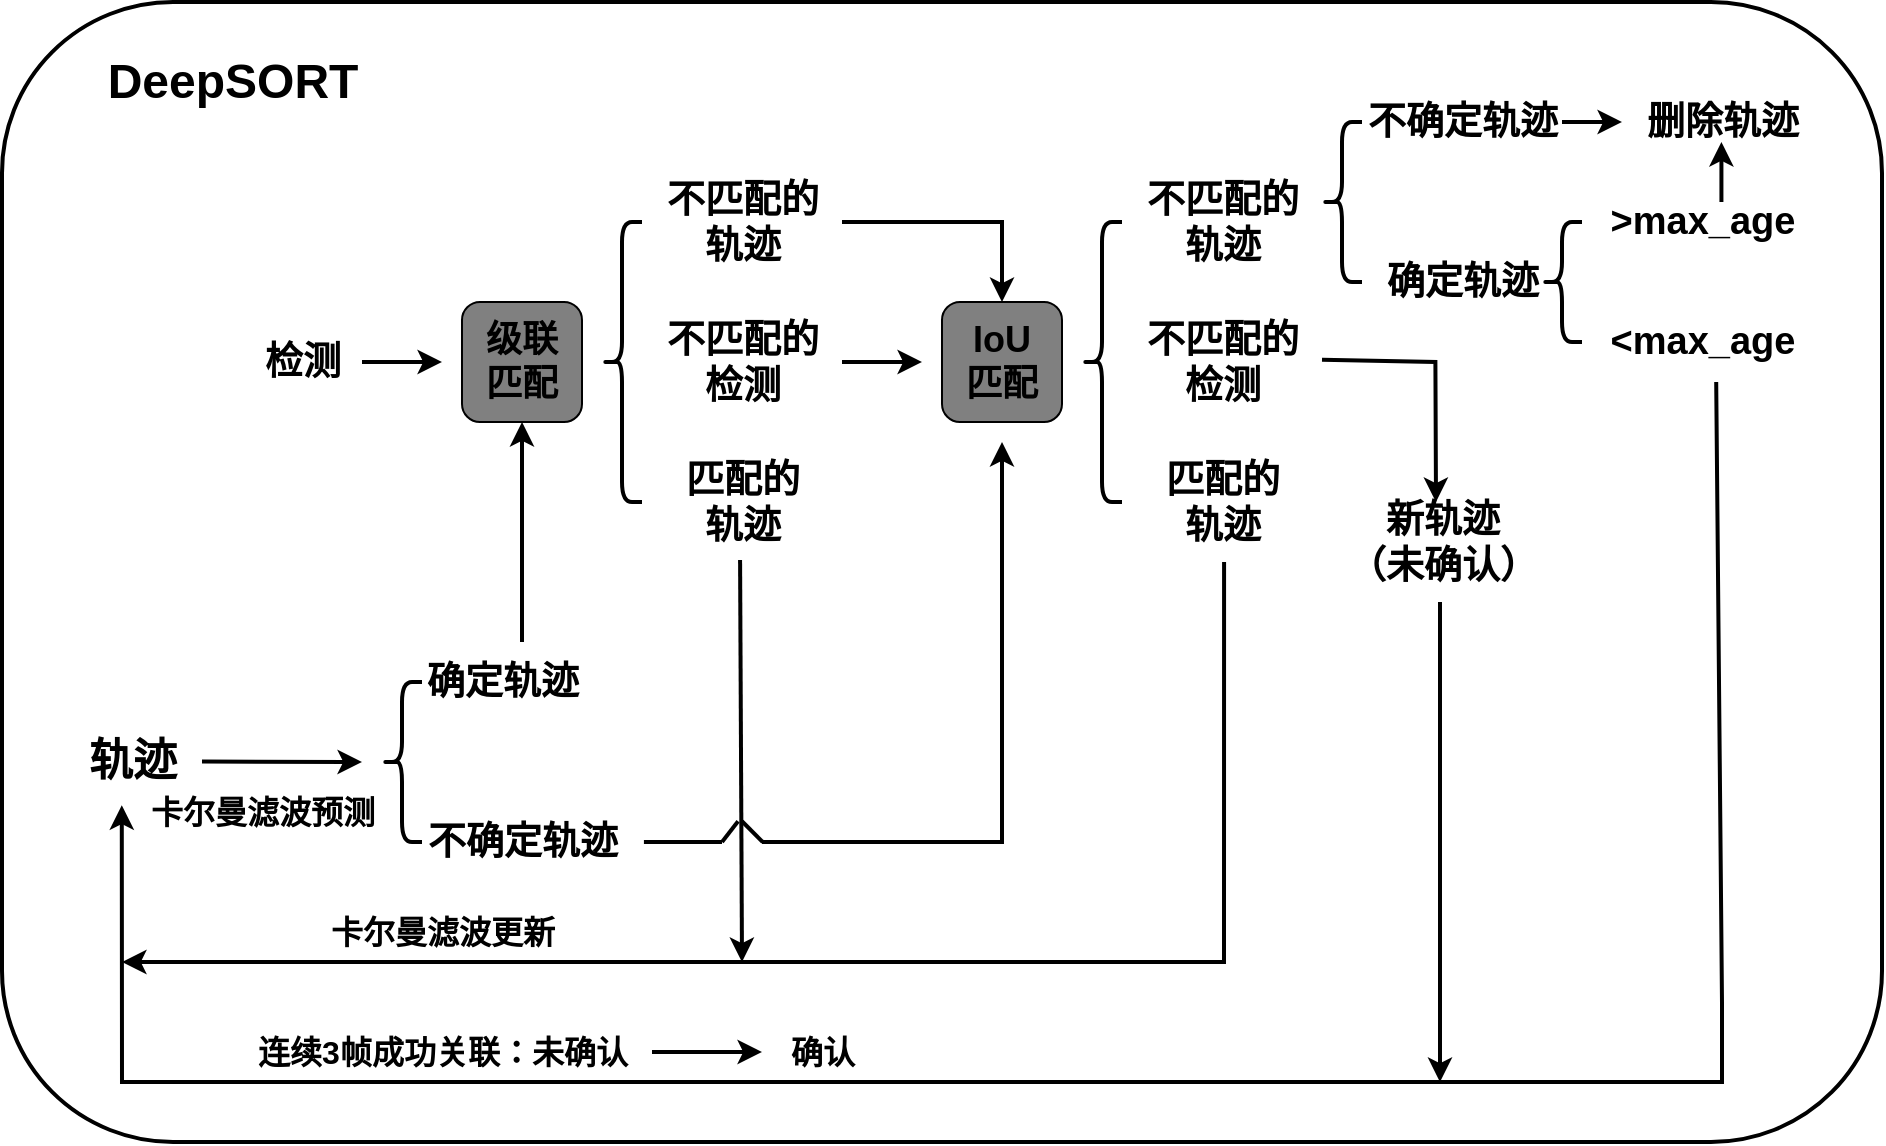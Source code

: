 <mxfile version="24.4.15" type="github">
  <diagram name="第 1 页" id="ITWIo_u-HHc1LJ7dlfES">
    <mxGraphModel dx="1687" dy="878" grid="1" gridSize="10" guides="1" tooltips="1" connect="1" arrows="1" fold="1" page="1" pageScale="1" pageWidth="1169" pageHeight="827" math="0" shadow="0">
      <root>
        <mxCell id="0" />
        <mxCell id="1" parent="0" />
        <mxCell id="4YhgyFg8eTZRHg2VJ8IA-1" value="&lt;font size=&quot;1&quot; style=&quot;&quot;&gt;&lt;b style=&quot;font-size: 19px;&quot;&gt;检测&lt;/b&gt;&lt;/font&gt;" style="text;html=1;align=center;verticalAlign=middle;resizable=0;points=[];autosize=1;strokeColor=none;fillColor=none;" parent="1" vertex="1">
          <mxGeometry x="140" y="220" width="60" height="40" as="geometry" />
        </mxCell>
        <mxCell id="4YhgyFg8eTZRHg2VJ8IA-3" value="" style="endArrow=classic;html=1;rounded=0;strokeWidth=2;" parent="1" edge="1">
          <mxGeometry width="50" height="50" relative="1" as="geometry">
            <mxPoint x="200" y="240" as="sourcePoint" />
            <mxPoint x="240" y="240" as="targetPoint" />
          </mxGeometry>
        </mxCell>
        <mxCell id="4YhgyFg8eTZRHg2VJ8IA-5" value="&lt;font style=&quot;font-size: 18px;&quot;&gt;&lt;b&gt;级联&lt;/b&gt;&lt;/font&gt;&lt;div&gt;&lt;font style=&quot;font-size: 18px;&quot;&gt;&lt;b&gt;匹配&lt;/b&gt;&lt;/font&gt;&lt;/div&gt;" style="rounded=1;whiteSpace=wrap;html=1;fillColor=#808080;" parent="1" vertex="1">
          <mxGeometry x="250" y="210" width="60" height="60" as="geometry" />
        </mxCell>
        <mxCell id="4YhgyFg8eTZRHg2VJ8IA-6" value="" style="shape=curlyBracket;whiteSpace=wrap;html=1;rounded=1;labelPosition=left;verticalLabelPosition=middle;align=right;verticalAlign=middle;strokeWidth=2;" parent="1" vertex="1">
          <mxGeometry x="320" y="170" width="20" height="140" as="geometry" />
        </mxCell>
        <mxCell id="4YhgyFg8eTZRHg2VJ8IA-7" value="&lt;span style=&quot;font-size: 19px;&quot;&gt;&lt;b&gt;不匹配的&lt;/b&gt;&lt;/span&gt;&lt;div&gt;&lt;span style=&quot;font-size: 19px;&quot;&gt;&lt;b&gt;轨迹&lt;/b&gt;&lt;/span&gt;&lt;/div&gt;" style="text;html=1;align=center;verticalAlign=middle;resizable=0;points=[];autosize=1;strokeColor=none;fillColor=none;" parent="1" vertex="1">
          <mxGeometry x="340" y="140" width="100" height="60" as="geometry" />
        </mxCell>
        <mxCell id="4YhgyFg8eTZRHg2VJ8IA-8" value="&lt;span style=&quot;font-size: 19px;&quot;&gt;&lt;b&gt;不匹配的&lt;/b&gt;&lt;/span&gt;&lt;div&gt;&lt;span style=&quot;font-size: 19px;&quot;&gt;&lt;b&gt;检测&lt;/b&gt;&lt;/span&gt;&lt;/div&gt;" style="text;html=1;align=center;verticalAlign=middle;resizable=0;points=[];autosize=1;strokeColor=none;fillColor=none;" parent="1" vertex="1">
          <mxGeometry x="340" y="210" width="100" height="60" as="geometry" />
        </mxCell>
        <mxCell id="4YhgyFg8eTZRHg2VJ8IA-9" value="&lt;span style=&quot;font-size: 19px;&quot;&gt;&lt;b&gt;匹配的&lt;/b&gt;&lt;/span&gt;&lt;div&gt;&lt;span style=&quot;font-size: 19px;&quot;&gt;&lt;b&gt;轨迹&lt;/b&gt;&lt;/span&gt;&lt;/div&gt;" style="text;html=1;align=center;verticalAlign=middle;resizable=0;points=[];autosize=1;strokeColor=none;fillColor=none;" parent="1" vertex="1">
          <mxGeometry x="350" y="280" width="80" height="60" as="geometry" />
        </mxCell>
        <mxCell id="4YhgyFg8eTZRHg2VJ8IA-10" value="" style="endArrow=classic;html=1;rounded=0;strokeWidth=2;" parent="1" edge="1">
          <mxGeometry width="50" height="50" relative="1" as="geometry">
            <mxPoint x="440" y="240" as="sourcePoint" />
            <mxPoint x="480" y="240" as="targetPoint" />
          </mxGeometry>
        </mxCell>
        <mxCell id="4YhgyFg8eTZRHg2VJ8IA-11" value="&lt;span style=&quot;font-size: 18px;&quot;&gt;&lt;b&gt;IoU&lt;/b&gt;&lt;/span&gt;&lt;br&gt;&lt;div&gt;&lt;font style=&quot;font-size: 18px;&quot;&gt;&lt;b&gt;匹配&lt;/b&gt;&lt;/font&gt;&lt;/div&gt;" style="rounded=1;whiteSpace=wrap;html=1;fillColor=#808080;" parent="1" vertex="1">
          <mxGeometry x="490" y="210" width="60" height="60" as="geometry" />
        </mxCell>
        <mxCell id="4YhgyFg8eTZRHg2VJ8IA-12" value="" style="endArrow=classic;html=1;rounded=0;entryX=0.5;entryY=0;entryDx=0;entryDy=0;strokeWidth=2;" parent="1" target="4YhgyFg8eTZRHg2VJ8IA-11" edge="1">
          <mxGeometry width="50" height="50" relative="1" as="geometry">
            <mxPoint x="440" y="170" as="sourcePoint" />
            <mxPoint x="490" y="120" as="targetPoint" />
            <Array as="points">
              <mxPoint x="520" y="170" />
            </Array>
          </mxGeometry>
        </mxCell>
        <mxCell id="4YhgyFg8eTZRHg2VJ8IA-17" value="" style="shape=curlyBracket;whiteSpace=wrap;html=1;rounded=1;labelPosition=left;verticalLabelPosition=middle;align=right;verticalAlign=middle;strokeWidth=2;" parent="1" vertex="1">
          <mxGeometry x="560" y="170" width="20" height="140" as="geometry" />
        </mxCell>
        <mxCell id="4YhgyFg8eTZRHg2VJ8IA-18" value="&lt;span style=&quot;font-size: 19px;&quot;&gt;&lt;b&gt;不匹配的&lt;/b&gt;&lt;/span&gt;&lt;div&gt;&lt;span style=&quot;font-size: 19px;&quot;&gt;&lt;b&gt;轨迹&lt;/b&gt;&lt;/span&gt;&lt;/div&gt;" style="text;html=1;align=center;verticalAlign=middle;resizable=0;points=[];autosize=1;strokeColor=none;fillColor=none;" parent="1" vertex="1">
          <mxGeometry x="580" y="140" width="100" height="60" as="geometry" />
        </mxCell>
        <mxCell id="4YhgyFg8eTZRHg2VJ8IA-19" value="&lt;span style=&quot;font-size: 19px;&quot;&gt;&lt;b&gt;不匹配的&lt;/b&gt;&lt;/span&gt;&lt;div&gt;&lt;span style=&quot;font-size: 19px;&quot;&gt;&lt;b&gt;检测&lt;/b&gt;&lt;/span&gt;&lt;/div&gt;" style="text;html=1;align=center;verticalAlign=middle;resizable=0;points=[];autosize=1;strokeColor=none;fillColor=none;" parent="1" vertex="1">
          <mxGeometry x="580" y="210" width="100" height="60" as="geometry" />
        </mxCell>
        <mxCell id="4YhgyFg8eTZRHg2VJ8IA-20" value="&lt;span style=&quot;font-size: 19px;&quot;&gt;&lt;b&gt;匹配的&lt;/b&gt;&lt;/span&gt;&lt;div&gt;&lt;span style=&quot;font-size: 19px;&quot;&gt;&lt;b&gt;轨迹&lt;/b&gt;&lt;/span&gt;&lt;/div&gt;" style="text;html=1;align=center;verticalAlign=middle;resizable=0;points=[];autosize=1;strokeColor=none;fillColor=none;" parent="1" vertex="1">
          <mxGeometry x="590" y="280" width="80" height="60" as="geometry" />
        </mxCell>
        <mxCell id="4YhgyFg8eTZRHg2VJ8IA-21" value="" style="shape=curlyBracket;whiteSpace=wrap;html=1;rounded=1;labelPosition=left;verticalLabelPosition=middle;align=right;verticalAlign=middle;strokeWidth=2;" parent="1" vertex="1">
          <mxGeometry x="680" y="120" width="20" height="80" as="geometry" />
        </mxCell>
        <mxCell id="4YhgyFg8eTZRHg2VJ8IA-22" value="&lt;span style=&quot;font-size: 19px;&quot;&gt;&lt;b&gt;不确定轨迹&lt;/b&gt;&lt;/span&gt;" style="text;html=1;align=center;verticalAlign=middle;resizable=0;points=[];autosize=1;strokeColor=none;fillColor=none;" parent="1" vertex="1">
          <mxGeometry x="690" y="100" width="120" height="40" as="geometry" />
        </mxCell>
        <mxCell id="4YhgyFg8eTZRHg2VJ8IA-23" value="&lt;span style=&quot;font-size: 19px;&quot;&gt;&lt;b&gt;确定轨迹&lt;/b&gt;&lt;/span&gt;" style="text;html=1;align=center;verticalAlign=middle;resizable=0;points=[];autosize=1;strokeColor=none;fillColor=none;" parent="1" vertex="1">
          <mxGeometry x="700" y="180" width="100" height="40" as="geometry" />
        </mxCell>
        <mxCell id="4YhgyFg8eTZRHg2VJ8IA-24" value="" style="endArrow=classic;html=1;rounded=0;strokeWidth=2;" parent="1" edge="1">
          <mxGeometry width="50" height="50" relative="1" as="geometry">
            <mxPoint x="800" y="120" as="sourcePoint" />
            <mxPoint x="830" y="120" as="targetPoint" />
          </mxGeometry>
        </mxCell>
        <mxCell id="4YhgyFg8eTZRHg2VJ8IA-25" value="&lt;span style=&quot;font-size: 19px;&quot;&gt;&lt;b&gt;删除轨迹&lt;/b&gt;&lt;/span&gt;" style="text;html=1;align=center;verticalAlign=middle;resizable=0;points=[];autosize=1;strokeColor=none;fillColor=none;" parent="1" vertex="1">
          <mxGeometry x="830" y="100" width="100" height="40" as="geometry" />
        </mxCell>
        <mxCell id="4YhgyFg8eTZRHg2VJ8IA-26" value="" style="shape=curlyBracket;whiteSpace=wrap;html=1;rounded=1;labelPosition=left;verticalLabelPosition=middle;align=right;verticalAlign=middle;strokeWidth=2;" parent="1" vertex="1">
          <mxGeometry x="790" y="170" width="20" height="60" as="geometry" />
        </mxCell>
        <mxCell id="4YhgyFg8eTZRHg2VJ8IA-27" value="&lt;span style=&quot;font-size: 19px;&quot;&gt;&lt;b&gt;&amp;gt;max_age&lt;/b&gt;&lt;/span&gt;" style="text;html=1;align=center;verticalAlign=middle;resizable=0;points=[];autosize=1;strokeColor=none;fillColor=none;" parent="1" vertex="1">
          <mxGeometry x="810" y="150" width="120" height="40" as="geometry" />
        </mxCell>
        <mxCell id="4YhgyFg8eTZRHg2VJ8IA-28" value="&lt;span style=&quot;font-size: 19px;&quot;&gt;&lt;b&gt;&amp;lt;max_age&lt;/b&gt;&lt;/span&gt;" style="text;html=1;align=center;verticalAlign=middle;resizable=0;points=[];autosize=1;strokeColor=none;fillColor=none;" parent="1" vertex="1">
          <mxGeometry x="810" y="210" width="120" height="40" as="geometry" />
        </mxCell>
        <mxCell id="4YhgyFg8eTZRHg2VJ8IA-29" value="" style="endArrow=classic;html=1;rounded=0;strokeWidth=2;" parent="1" edge="1">
          <mxGeometry width="50" height="50" relative="1" as="geometry">
            <mxPoint x="879.71" y="160" as="sourcePoint" />
            <mxPoint x="879.71" y="130" as="targetPoint" />
          </mxGeometry>
        </mxCell>
        <mxCell id="4YhgyFg8eTZRHg2VJ8IA-30" value="" style="endArrow=classic;html=1;rounded=0;exitX=1.033;exitY=0.481;exitDx=0;exitDy=0;exitPerimeter=0;strokeWidth=2;" parent="1" edge="1">
          <mxGeometry width="50" height="50" relative="1" as="geometry">
            <mxPoint x="680.0" y="238.86" as="sourcePoint" />
            <mxPoint x="737" y="310" as="targetPoint" />
            <Array as="points">
              <mxPoint x="736.7" y="240" />
            </Array>
          </mxGeometry>
        </mxCell>
        <mxCell id="4YhgyFg8eTZRHg2VJ8IA-32" value="&lt;span style=&quot;font-size: 19px;&quot;&gt;&lt;b&gt;新轨迹&lt;/b&gt;&lt;/span&gt;&lt;div&gt;&lt;span style=&quot;font-size: 19px;&quot;&gt;&lt;b&gt;（未确认）&lt;/b&gt;&lt;/span&gt;&lt;/div&gt;" style="text;html=1;align=center;verticalAlign=middle;resizable=0;points=[];autosize=1;strokeColor=none;fillColor=none;" parent="1" vertex="1">
          <mxGeometry x="680" y="300" width="120" height="60" as="geometry" />
        </mxCell>
        <mxCell id="4YhgyFg8eTZRHg2VJ8IA-33" value="" style="endArrow=classic;html=1;rounded=0;exitX=0.535;exitY=1.096;exitDx=0;exitDy=0;exitPerimeter=0;strokeWidth=2;entryX=0.427;entryY=1.041;entryDx=0;entryDy=0;entryPerimeter=0;" parent="1" edge="1" target="4YhgyFg8eTZRHg2VJ8IA-38">
          <mxGeometry width="50" height="50" relative="1" as="geometry">
            <mxPoint x="877.1" y="250.0" as="sourcePoint" />
            <mxPoint x="80" y="470" as="targetPoint" />
            <Array as="points">
              <mxPoint x="880" y="560" />
              <mxPoint x="880" y="600" />
              <mxPoint x="80" y="600" />
            </Array>
          </mxGeometry>
        </mxCell>
        <mxCell id="4YhgyFg8eTZRHg2VJ8IA-35" value="" style="endArrow=classic;html=1;rounded=0;exitX=0.513;exitY=1;exitDx=0;exitDy=0;exitPerimeter=0;strokeWidth=2;" parent="1" source="4YhgyFg8eTZRHg2VJ8IA-20" edge="1">
          <mxGeometry width="50" height="50" relative="1" as="geometry">
            <mxPoint x="540" y="470" as="sourcePoint" />
            <mxPoint x="80" y="540" as="targetPoint" />
            <Array as="points">
              <mxPoint x="631" y="540" />
            </Array>
          </mxGeometry>
        </mxCell>
        <mxCell id="4YhgyFg8eTZRHg2VJ8IA-36" value="" style="endArrow=classic;html=1;rounded=0;strokeWidth=2;" parent="1" edge="1">
          <mxGeometry width="50" height="50" relative="1" as="geometry">
            <mxPoint x="739" y="360" as="sourcePoint" />
            <mxPoint x="739" y="600" as="targetPoint" />
          </mxGeometry>
        </mxCell>
        <mxCell id="4YhgyFg8eTZRHg2VJ8IA-37" value="&lt;font style=&quot;font-size: 16px;&quot;&gt;&lt;b&gt;卡尔曼滤波更新&lt;/b&gt;&lt;/font&gt;" style="text;html=1;align=center;verticalAlign=middle;resizable=0;points=[];autosize=1;strokeColor=none;fillColor=none;rotation=0;" parent="1" vertex="1">
          <mxGeometry x="170" y="510" width="140" height="30" as="geometry" />
        </mxCell>
        <mxCell id="4YhgyFg8eTZRHg2VJ8IA-38" value="&lt;b style=&quot;&quot;&gt;&lt;font style=&quot;font-size: 22px;&quot;&gt;轨迹&lt;/font&gt;&lt;/b&gt;" style="text;html=1;align=center;verticalAlign=middle;resizable=0;points=[];autosize=1;strokeColor=none;fillColor=none;" parent="1" vertex="1">
          <mxGeometry x="50" y="420" width="70" height="40" as="geometry" />
        </mxCell>
        <mxCell id="4YhgyFg8eTZRHg2VJ8IA-39" value="" style="endArrow=classic;html=1;rounded=0;exitX=0.488;exitY=0.983;exitDx=0;exitDy=0;exitPerimeter=0;strokeWidth=2;" parent="1" source="4YhgyFg8eTZRHg2VJ8IA-9" edge="1">
          <mxGeometry width="50" height="50" relative="1" as="geometry">
            <mxPoint x="430" y="420" as="sourcePoint" />
            <mxPoint x="390" y="540" as="targetPoint" />
          </mxGeometry>
        </mxCell>
        <mxCell id="4YhgyFg8eTZRHg2VJ8IA-40" value="" style="shape=curlyBracket;whiteSpace=wrap;html=1;rounded=1;labelPosition=left;verticalLabelPosition=middle;align=right;verticalAlign=middle;strokeWidth=2;" parent="1" vertex="1">
          <mxGeometry x="210" y="400" width="20" height="80" as="geometry" />
        </mxCell>
        <mxCell id="4YhgyFg8eTZRHg2VJ8IA-41" value="&lt;span style=&quot;font-size: 19px;&quot;&gt;&lt;b&gt;确定轨迹&lt;/b&gt;&lt;/span&gt;" style="text;html=1;align=center;verticalAlign=middle;resizable=0;points=[];autosize=1;strokeColor=none;fillColor=none;" parent="1" vertex="1">
          <mxGeometry x="220" y="380" width="100" height="40" as="geometry" />
        </mxCell>
        <mxCell id="4YhgyFg8eTZRHg2VJ8IA-42" value="&lt;span style=&quot;font-size: 19px;&quot;&gt;&lt;b&gt;不确定轨迹&lt;/b&gt;&lt;/span&gt;" style="text;html=1;align=center;verticalAlign=middle;resizable=0;points=[];autosize=1;strokeColor=none;fillColor=none;" parent="1" vertex="1">
          <mxGeometry x="220" y="460" width="120" height="40" as="geometry" />
        </mxCell>
        <mxCell id="4YhgyFg8eTZRHg2VJ8IA-46" value="" style="endArrow=classic;html=1;rounded=0;strokeWidth=2;" parent="1" edge="1">
          <mxGeometry width="50" height="50" relative="1" as="geometry">
            <mxPoint x="120" y="439.76" as="sourcePoint" />
            <mxPoint x="200" y="440" as="targetPoint" />
          </mxGeometry>
        </mxCell>
        <mxCell id="4YhgyFg8eTZRHg2VJ8IA-47" value="&lt;font style=&quot;font-size: 16px;&quot;&gt;&lt;b&gt;卡尔曼滤波预测&lt;/b&gt;&lt;/font&gt;" style="text;html=1;align=center;verticalAlign=middle;resizable=0;points=[];autosize=1;strokeColor=none;fillColor=none;rotation=0;" parent="1" vertex="1">
          <mxGeometry x="80" y="450" width="140" height="30" as="geometry" />
        </mxCell>
        <mxCell id="4YhgyFg8eTZRHg2VJ8IA-48" value="" style="endArrow=classic;html=1;rounded=0;strokeWidth=2;" parent="1" edge="1">
          <mxGeometry width="50" height="50" relative="1" as="geometry">
            <mxPoint x="280" y="380" as="sourcePoint" />
            <mxPoint x="280" y="270" as="targetPoint" />
          </mxGeometry>
        </mxCell>
        <mxCell id="4YhgyFg8eTZRHg2VJ8IA-49" value="" style="endArrow=classic;html=1;rounded=0;strokeWidth=2;" parent="1" edge="1">
          <mxGeometry width="50" height="50" relative="1" as="geometry">
            <mxPoint x="400" y="480" as="sourcePoint" />
            <mxPoint x="520" y="280" as="targetPoint" />
            <Array as="points">
              <mxPoint x="520" y="480" />
            </Array>
          </mxGeometry>
        </mxCell>
        <mxCell id="4YhgyFg8eTZRHg2VJ8IA-51" value="" style="endArrow=none;html=1;rounded=0;exitX=0.074;exitY=1.013;exitDx=0;exitDy=0;exitPerimeter=0;strokeWidth=2;" parent="1" edge="1">
          <mxGeometry width="50" height="50" relative="1" as="geometry">
            <mxPoint x="400.36" y="480" as="sourcePoint" />
            <mxPoint x="390" y="469.61" as="targetPoint" />
          </mxGeometry>
        </mxCell>
        <mxCell id="4YhgyFg8eTZRHg2VJ8IA-52" value="" style="endArrow=none;html=1;rounded=0;strokeWidth=2;entryX=-0.014;entryY=0.653;entryDx=0;entryDy=0;entryPerimeter=0;" parent="1" edge="1">
          <mxGeometry width="50" height="50" relative="1" as="geometry">
            <mxPoint x="380" y="480" as="sourcePoint" />
            <mxPoint x="388.04" y="469.59" as="targetPoint" />
          </mxGeometry>
        </mxCell>
        <mxCell id="4YhgyFg8eTZRHg2VJ8IA-53" value="" style="endArrow=none;html=1;rounded=0;exitX=1.008;exitY=0.5;exitDx=0;exitDy=0;exitPerimeter=0;strokeWidth=2;" parent="1" source="4YhgyFg8eTZRHg2VJ8IA-42" edge="1">
          <mxGeometry width="50" height="50" relative="1" as="geometry">
            <mxPoint x="330" y="530" as="sourcePoint" />
            <mxPoint x="380" y="480" as="targetPoint" />
          </mxGeometry>
        </mxCell>
        <mxCell id="4YhgyFg8eTZRHg2VJ8IA-55" value="&lt;font size=&quot;1&quot; style=&quot;&quot;&gt;&lt;b style=&quot;font-size: 24px;&quot;&gt;DeepSORT&lt;/b&gt;&lt;/font&gt;" style="text;html=1;align=center;verticalAlign=middle;resizable=0;points=[];autosize=1;strokeColor=none;fillColor=none;" parent="1" vertex="1">
          <mxGeometry x="60" y="80" width="150" height="40" as="geometry" />
        </mxCell>
        <mxCell id="4YhgyFg8eTZRHg2VJ8IA-56" value="" style="rounded=1;whiteSpace=wrap;html=1;fillColor=none;strokeWidth=2;" parent="1" vertex="1">
          <mxGeometry x="20" y="60" width="940" height="570" as="geometry" />
        </mxCell>
        <mxCell id="KqWJ-i1ZlGHRyeltidBy-2" value="&lt;span style=&quot;font-size: 16px;&quot;&gt;&lt;b&gt;连续3帧成功关联：未确认&lt;/b&gt;&lt;/span&gt;" style="text;html=1;align=center;verticalAlign=middle;resizable=0;points=[];autosize=1;strokeColor=none;fillColor=none;rotation=0;" vertex="1" parent="1">
          <mxGeometry x="135" y="570" width="210" height="30" as="geometry" />
        </mxCell>
        <mxCell id="KqWJ-i1ZlGHRyeltidBy-3" value="&lt;span style=&quot;font-size: 16px;&quot;&gt;&lt;b&gt;确认&lt;/b&gt;&lt;/span&gt;" style="text;html=1;align=center;verticalAlign=middle;resizable=0;points=[];autosize=1;strokeColor=none;fillColor=none;rotation=0;" vertex="1" parent="1">
          <mxGeometry x="400" y="570" width="60" height="30" as="geometry" />
        </mxCell>
        <mxCell id="KqWJ-i1ZlGHRyeltidBy-4" value="" style="endArrow=classic;html=1;rounded=0;strokeWidth=2;" edge="1" parent="1" source="KqWJ-i1ZlGHRyeltidBy-2">
          <mxGeometry width="50" height="50" relative="1" as="geometry">
            <mxPoint x="340" y="600" as="sourcePoint" />
            <mxPoint x="400" y="585" as="targetPoint" />
          </mxGeometry>
        </mxCell>
      </root>
    </mxGraphModel>
  </diagram>
</mxfile>
